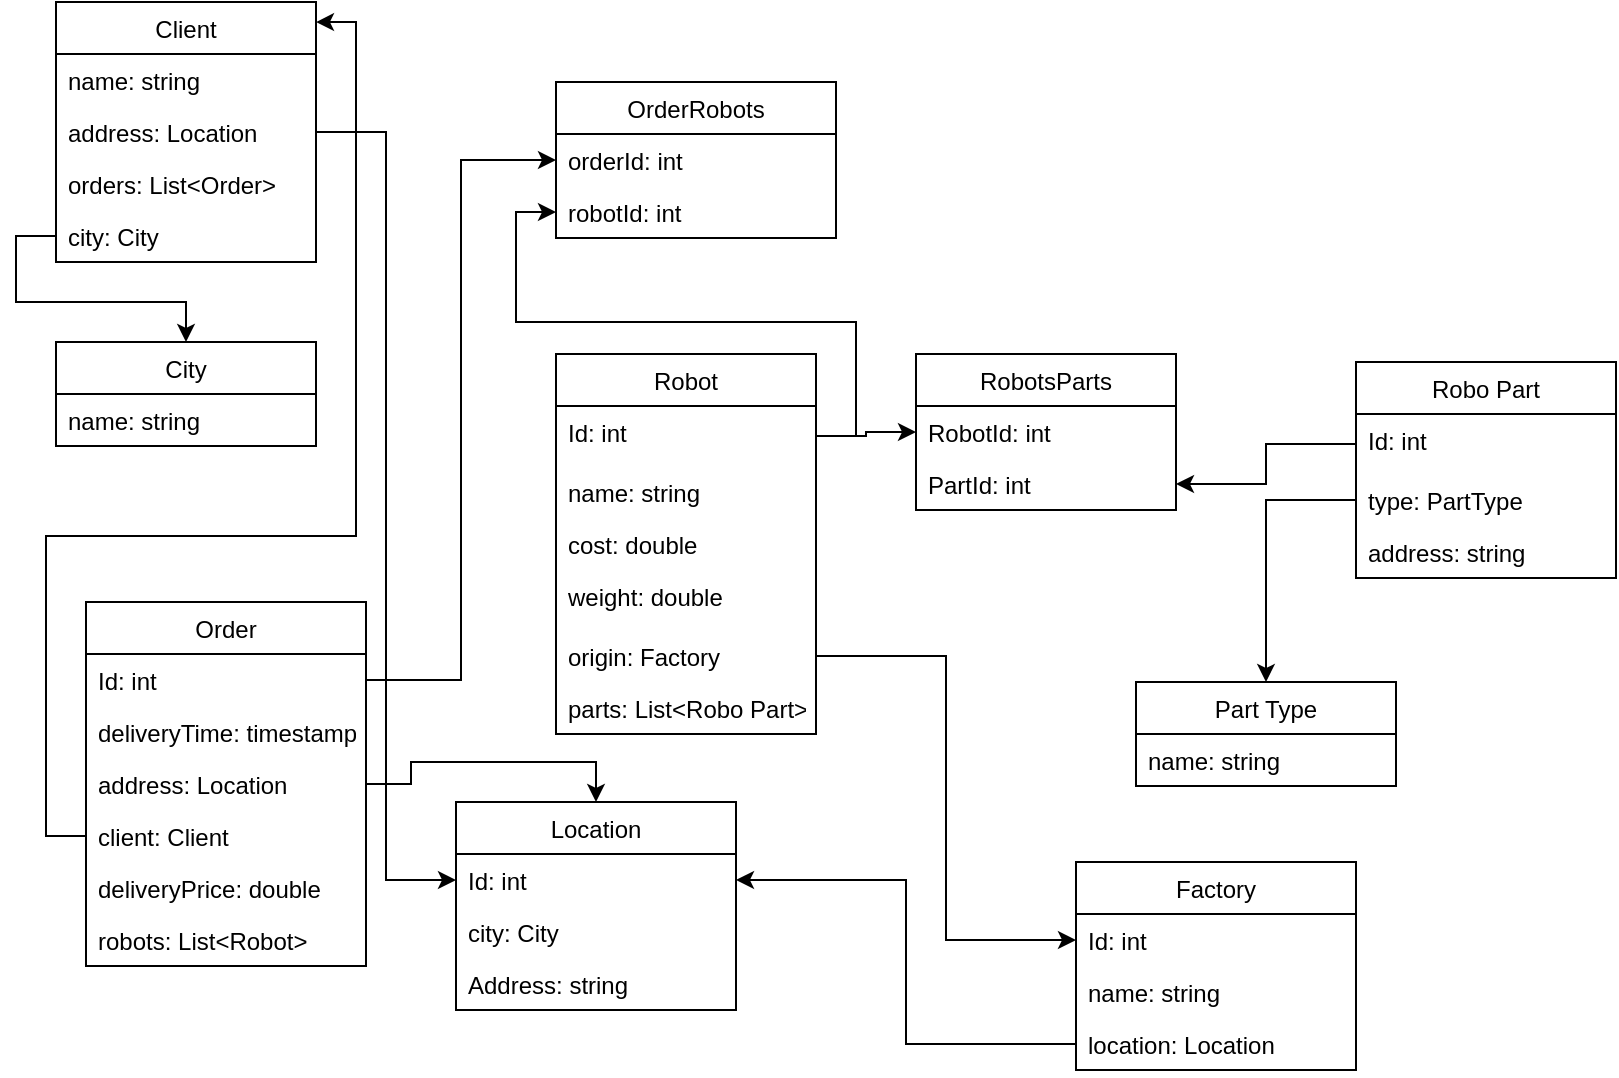<mxfile version="15.9.4" type="github">
  <diagram id="R2lEEEUBdFMjLlhIrx00" name="Page-1">
    <mxGraphModel dx="1278" dy="564" grid="1" gridSize="10" guides="1" tooltips="1" connect="1" arrows="1" fold="1" page="1" pageScale="1" pageWidth="850" pageHeight="1100" math="0" shadow="0" extFonts="Permanent Marker^https://fonts.googleapis.com/css?family=Permanent+Marker">
      <root>
        <mxCell id="0" />
        <mxCell id="1" parent="0" />
        <mxCell id="Xu-DrFmwCjmrhMtZ1j9y-1" value="Robo Part" style="swimlane;fontStyle=0;childLayout=stackLayout;horizontal=1;startSize=26;fillColor=none;horizontalStack=0;resizeParent=1;resizeParentMax=0;resizeLast=0;collapsible=1;marginBottom=0;" parent="1" vertex="1">
          <mxGeometry x="685" y="220" width="130" height="108" as="geometry">
            <mxRectangle x="130" y="120" width="60" height="26" as="alternateBounds" />
          </mxGeometry>
        </mxCell>
        <mxCell id="Xu-DrFmwCjmrhMtZ1j9y-30" value="Id: int" style="text;strokeColor=none;fillColor=none;spacingLeft=4;spacingRight=4;overflow=hidden;rotatable=0;points=[[0,0.5],[1,0.5]];portConstraint=eastwest;fontSize=12;" parent="Xu-DrFmwCjmrhMtZ1j9y-1" vertex="1">
          <mxGeometry y="26" width="130" height="30" as="geometry" />
        </mxCell>
        <mxCell id="Xu-DrFmwCjmrhMtZ1j9y-2" value="type: PartType" style="text;strokeColor=none;fillColor=none;align=left;verticalAlign=top;spacingLeft=4;spacingRight=4;overflow=hidden;rotatable=0;points=[[0,0.5],[1,0.5]];portConstraint=eastwest;" parent="Xu-DrFmwCjmrhMtZ1j9y-1" vertex="1">
          <mxGeometry y="56" width="130" height="26" as="geometry" />
        </mxCell>
        <mxCell id="Xu-DrFmwCjmrhMtZ1j9y-3" value="address: string" style="text;strokeColor=none;fillColor=none;align=left;verticalAlign=top;spacingLeft=4;spacingRight=4;overflow=hidden;rotatable=0;points=[[0,0.5],[1,0.5]];portConstraint=eastwest;" parent="Xu-DrFmwCjmrhMtZ1j9y-1" vertex="1">
          <mxGeometry y="82" width="130" height="26" as="geometry" />
        </mxCell>
        <mxCell id="Xu-DrFmwCjmrhMtZ1j9y-10" value="Robot" style="swimlane;fontStyle=0;childLayout=stackLayout;horizontal=1;startSize=26;fillColor=none;horizontalStack=0;resizeParent=1;resizeParentMax=0;resizeLast=0;collapsible=1;marginBottom=0;" parent="1" vertex="1">
          <mxGeometry x="285" y="216" width="130" height="190" as="geometry">
            <mxRectangle x="130" y="120" width="60" height="26" as="alternateBounds" />
          </mxGeometry>
        </mxCell>
        <mxCell id="Xu-DrFmwCjmrhMtZ1j9y-14" value="Id: int" style="text;strokeColor=none;fillColor=none;spacingLeft=4;spacingRight=4;overflow=hidden;rotatable=0;points=[[0,0.5],[1,0.5]];portConstraint=eastwest;fontSize=12;" parent="Xu-DrFmwCjmrhMtZ1j9y-10" vertex="1">
          <mxGeometry y="26" width="130" height="30" as="geometry" />
        </mxCell>
        <mxCell id="Xu-DrFmwCjmrhMtZ1j9y-11" value="name: string&#xa;" style="text;strokeColor=none;fillColor=none;align=left;verticalAlign=top;spacingLeft=4;spacingRight=4;overflow=hidden;rotatable=0;points=[[0,0.5],[1,0.5]];portConstraint=eastwest;" parent="Xu-DrFmwCjmrhMtZ1j9y-10" vertex="1">
          <mxGeometry y="56" width="130" height="26" as="geometry" />
        </mxCell>
        <mxCell id="Xu-DrFmwCjmrhMtZ1j9y-12" value="cost: double" style="text;strokeColor=none;fillColor=none;align=left;verticalAlign=top;spacingLeft=4;spacingRight=4;overflow=hidden;rotatable=0;points=[[0,0.5],[1,0.5]];portConstraint=eastwest;" parent="Xu-DrFmwCjmrhMtZ1j9y-10" vertex="1">
          <mxGeometry y="82" width="130" height="26" as="geometry" />
        </mxCell>
        <mxCell id="Xu-DrFmwCjmrhMtZ1j9y-15" value="weight: double&#xa;" style="text;strokeColor=none;fillColor=none;spacingLeft=4;spacingRight=4;overflow=hidden;rotatable=0;points=[[0,0.5],[1,0.5]];portConstraint=eastwest;fontSize=12;" parent="Xu-DrFmwCjmrhMtZ1j9y-10" vertex="1">
          <mxGeometry y="108" width="130" height="30" as="geometry" />
        </mxCell>
        <mxCell id="0Hs-5lpF6B2QI6nfrO63-44" value="origin: Factory" style="text;strokeColor=none;fillColor=none;align=left;verticalAlign=top;spacingLeft=4;spacingRight=4;overflow=hidden;rotatable=0;points=[[0,0.5],[1,0.5]];portConstraint=eastwest;" vertex="1" parent="Xu-DrFmwCjmrhMtZ1j9y-10">
          <mxGeometry y="138" width="130" height="26" as="geometry" />
        </mxCell>
        <mxCell id="Xu-DrFmwCjmrhMtZ1j9y-13" value="parts: List&lt;Robo Part&gt;" style="text;strokeColor=none;fillColor=none;align=left;verticalAlign=top;spacingLeft=4;spacingRight=4;overflow=hidden;rotatable=0;points=[[0,0.5],[1,0.5]];portConstraint=eastwest;" parent="Xu-DrFmwCjmrhMtZ1j9y-10" vertex="1">
          <mxGeometry y="164" width="130" height="26" as="geometry" />
        </mxCell>
        <mxCell id="Xu-DrFmwCjmrhMtZ1j9y-16" value="Client" style="swimlane;fontStyle=0;childLayout=stackLayout;horizontal=1;startSize=26;fillColor=none;horizontalStack=0;resizeParent=1;resizeParentMax=0;resizeLast=0;collapsible=1;marginBottom=0;" parent="1" vertex="1">
          <mxGeometry x="35" y="40" width="130" height="130" as="geometry">
            <mxRectangle x="130" y="120" width="60" height="26" as="alternateBounds" />
          </mxGeometry>
        </mxCell>
        <mxCell id="Xu-DrFmwCjmrhMtZ1j9y-17" value="name: string&#xa;" style="text;strokeColor=none;fillColor=none;align=left;verticalAlign=top;spacingLeft=4;spacingRight=4;overflow=hidden;rotatable=0;points=[[0,0.5],[1,0.5]];portConstraint=eastwest;" parent="Xu-DrFmwCjmrhMtZ1j9y-16" vertex="1">
          <mxGeometry y="26" width="130" height="26" as="geometry" />
        </mxCell>
        <mxCell id="Xu-DrFmwCjmrhMtZ1j9y-18" value="address: Location" style="text;strokeColor=none;fillColor=none;align=left;verticalAlign=top;spacingLeft=4;spacingRight=4;overflow=hidden;rotatable=0;points=[[0,0.5],[1,0.5]];portConstraint=eastwest;" parent="Xu-DrFmwCjmrhMtZ1j9y-16" vertex="1">
          <mxGeometry y="52" width="130" height="26" as="geometry" />
        </mxCell>
        <mxCell id="Xu-DrFmwCjmrhMtZ1j9y-19" value="orders: List&lt;Order&gt;" style="text;strokeColor=none;fillColor=none;align=left;verticalAlign=top;spacingLeft=4;spacingRight=4;overflow=hidden;rotatable=0;points=[[0,0.5],[1,0.5]];portConstraint=eastwest;" parent="Xu-DrFmwCjmrhMtZ1j9y-16" vertex="1">
          <mxGeometry y="78" width="130" height="26" as="geometry" />
        </mxCell>
        <mxCell id="0Hs-5lpF6B2QI6nfrO63-7" value="city: City" style="text;strokeColor=none;fillColor=none;align=left;verticalAlign=top;spacingLeft=4;spacingRight=4;overflow=hidden;rotatable=0;points=[[0,0.5],[1,0.5]];portConstraint=eastwest;" vertex="1" parent="Xu-DrFmwCjmrhMtZ1j9y-16">
          <mxGeometry y="104" width="130" height="26" as="geometry" />
        </mxCell>
        <mxCell id="Xu-DrFmwCjmrhMtZ1j9y-20" value="Part Type" style="swimlane;fontStyle=0;childLayout=stackLayout;horizontal=1;startSize=26;fillColor=none;horizontalStack=0;resizeParent=1;resizeParentMax=0;resizeLast=0;collapsible=1;marginBottom=0;" parent="1" vertex="1">
          <mxGeometry x="575" y="380" width="130" height="52" as="geometry">
            <mxRectangle x="130" y="120" width="60" height="26" as="alternateBounds" />
          </mxGeometry>
        </mxCell>
        <mxCell id="Xu-DrFmwCjmrhMtZ1j9y-21" value="name: string&#xa;" style="text;strokeColor=none;fillColor=none;align=left;verticalAlign=top;spacingLeft=4;spacingRight=4;overflow=hidden;rotatable=0;points=[[0,0.5],[1,0.5]];portConstraint=eastwest;" parent="Xu-DrFmwCjmrhMtZ1j9y-20" vertex="1">
          <mxGeometry y="26" width="130" height="26" as="geometry" />
        </mxCell>
        <mxCell id="Xu-DrFmwCjmrhMtZ1j9y-24" style="edgeStyle=orthogonalEdgeStyle;rounded=0;orthogonalLoop=1;jettySize=auto;html=1;entryX=0.5;entryY=0;entryDx=0;entryDy=0;" parent="1" source="Xu-DrFmwCjmrhMtZ1j9y-2" target="Xu-DrFmwCjmrhMtZ1j9y-20" edge="1">
          <mxGeometry relative="1" as="geometry" />
        </mxCell>
        <mxCell id="Xu-DrFmwCjmrhMtZ1j9y-25" value="RobotsParts" style="swimlane;fontStyle=0;childLayout=stackLayout;horizontal=1;startSize=26;fillColor=none;horizontalStack=0;resizeParent=1;resizeParentMax=0;resizeLast=0;collapsible=1;marginBottom=0;" parent="1" vertex="1">
          <mxGeometry x="465" y="216" width="130" height="78" as="geometry">
            <mxRectangle x="130" y="120" width="60" height="26" as="alternateBounds" />
          </mxGeometry>
        </mxCell>
        <mxCell id="Xu-DrFmwCjmrhMtZ1j9y-26" value="RobotId: int" style="text;strokeColor=none;fillColor=none;align=left;verticalAlign=top;spacingLeft=4;spacingRight=4;overflow=hidden;rotatable=0;points=[[0,0.5],[1,0.5]];portConstraint=eastwest;" parent="Xu-DrFmwCjmrhMtZ1j9y-25" vertex="1">
          <mxGeometry y="26" width="130" height="26" as="geometry" />
        </mxCell>
        <mxCell id="Xu-DrFmwCjmrhMtZ1j9y-27" value="PartId: int" style="text;strokeColor=none;fillColor=none;align=left;verticalAlign=top;spacingLeft=4;spacingRight=4;overflow=hidden;rotatable=0;points=[[0,0.5],[1,0.5]];portConstraint=eastwest;" parent="Xu-DrFmwCjmrhMtZ1j9y-25" vertex="1">
          <mxGeometry y="52" width="130" height="26" as="geometry" />
        </mxCell>
        <mxCell id="Xu-DrFmwCjmrhMtZ1j9y-29" style="edgeStyle=orthogonalEdgeStyle;rounded=0;orthogonalLoop=1;jettySize=auto;html=1;entryX=0;entryY=0.5;entryDx=0;entryDy=0;" parent="1" source="Xu-DrFmwCjmrhMtZ1j9y-14" target="Xu-DrFmwCjmrhMtZ1j9y-26" edge="1">
          <mxGeometry relative="1" as="geometry" />
        </mxCell>
        <mxCell id="Xu-DrFmwCjmrhMtZ1j9y-31" style="edgeStyle=orthogonalEdgeStyle;rounded=0;orthogonalLoop=1;jettySize=auto;html=1;entryX=1;entryY=0.5;entryDx=0;entryDy=0;" parent="1" source="Xu-DrFmwCjmrhMtZ1j9y-30" target="Xu-DrFmwCjmrhMtZ1j9y-27" edge="1">
          <mxGeometry relative="1" as="geometry" />
        </mxCell>
        <mxCell id="0Hs-5lpF6B2QI6nfrO63-2" value="City" style="swimlane;fontStyle=0;childLayout=stackLayout;horizontal=1;startSize=26;fillColor=none;horizontalStack=0;resizeParent=1;resizeParentMax=0;resizeLast=0;collapsible=1;marginBottom=0;" vertex="1" parent="1">
          <mxGeometry x="35" y="210" width="130" height="52" as="geometry">
            <mxRectangle x="130" y="120" width="60" height="26" as="alternateBounds" />
          </mxGeometry>
        </mxCell>
        <mxCell id="0Hs-5lpF6B2QI6nfrO63-3" value="name: string&#xa;" style="text;strokeColor=none;fillColor=none;align=left;verticalAlign=top;spacingLeft=4;spacingRight=4;overflow=hidden;rotatable=0;points=[[0,0.5],[1,0.5]];portConstraint=eastwest;" vertex="1" parent="0Hs-5lpF6B2QI6nfrO63-2">
          <mxGeometry y="26" width="130" height="26" as="geometry" />
        </mxCell>
        <mxCell id="0Hs-5lpF6B2QI6nfrO63-17" value="Location" style="swimlane;fontStyle=0;childLayout=stackLayout;horizontal=1;startSize=26;fillColor=none;horizontalStack=0;resizeParent=1;resizeParentMax=0;resizeLast=0;collapsible=1;marginBottom=0;" vertex="1" parent="1">
          <mxGeometry x="235" y="440" width="140" height="104" as="geometry" />
        </mxCell>
        <mxCell id="0Hs-5lpF6B2QI6nfrO63-34" value="Id: int" style="text;strokeColor=none;fillColor=none;align=left;verticalAlign=top;spacingLeft=4;spacingRight=4;overflow=hidden;rotatable=0;points=[[0,0.5],[1,0.5]];portConstraint=eastwest;" vertex="1" parent="0Hs-5lpF6B2QI6nfrO63-17">
          <mxGeometry y="26" width="140" height="26" as="geometry" />
        </mxCell>
        <mxCell id="0Hs-5lpF6B2QI6nfrO63-18" value="city: City" style="text;strokeColor=none;fillColor=none;align=left;verticalAlign=top;spacingLeft=4;spacingRight=4;overflow=hidden;rotatable=0;points=[[0,0.5],[1,0.5]];portConstraint=eastwest;" vertex="1" parent="0Hs-5lpF6B2QI6nfrO63-17">
          <mxGeometry y="52" width="140" height="26" as="geometry" />
        </mxCell>
        <mxCell id="0Hs-5lpF6B2QI6nfrO63-19" value="Address: string" style="text;strokeColor=none;fillColor=none;align=left;verticalAlign=top;spacingLeft=4;spacingRight=4;overflow=hidden;rotatable=0;points=[[0,0.5],[1,0.5]];portConstraint=eastwest;" vertex="1" parent="0Hs-5lpF6B2QI6nfrO63-17">
          <mxGeometry y="78" width="140" height="26" as="geometry" />
        </mxCell>
        <mxCell id="0Hs-5lpF6B2QI6nfrO63-21" value="OrderRobots" style="swimlane;fontStyle=0;childLayout=stackLayout;horizontal=1;startSize=26;fillColor=none;horizontalStack=0;resizeParent=1;resizeParentMax=0;resizeLast=0;collapsible=1;marginBottom=0;" vertex="1" parent="1">
          <mxGeometry x="285" y="80" width="140" height="78" as="geometry" />
        </mxCell>
        <mxCell id="0Hs-5lpF6B2QI6nfrO63-22" value="orderId: int" style="text;strokeColor=none;fillColor=none;align=left;verticalAlign=top;spacingLeft=4;spacingRight=4;overflow=hidden;rotatable=0;points=[[0,0.5],[1,0.5]];portConstraint=eastwest;" vertex="1" parent="0Hs-5lpF6B2QI6nfrO63-21">
          <mxGeometry y="26" width="140" height="26" as="geometry" />
        </mxCell>
        <mxCell id="0Hs-5lpF6B2QI6nfrO63-23" value="robotId: int" style="text;strokeColor=none;fillColor=none;align=left;verticalAlign=top;spacingLeft=4;spacingRight=4;overflow=hidden;rotatable=0;points=[[0,0.5],[1,0.5]];portConstraint=eastwest;" vertex="1" parent="0Hs-5lpF6B2QI6nfrO63-21">
          <mxGeometry y="52" width="140" height="26" as="geometry" />
        </mxCell>
        <mxCell id="0Hs-5lpF6B2QI6nfrO63-25" value="Order" style="swimlane;fontStyle=0;childLayout=stackLayout;horizontal=1;startSize=26;fillColor=none;horizontalStack=0;resizeParent=1;resizeParentMax=0;resizeLast=0;collapsible=1;marginBottom=0;" vertex="1" parent="1">
          <mxGeometry x="50" y="340" width="140" height="182" as="geometry" />
        </mxCell>
        <mxCell id="0Hs-5lpF6B2QI6nfrO63-26" value="Id: int" style="text;strokeColor=none;fillColor=none;align=left;verticalAlign=top;spacingLeft=4;spacingRight=4;overflow=hidden;rotatable=0;points=[[0,0.5],[1,0.5]];portConstraint=eastwest;" vertex="1" parent="0Hs-5lpF6B2QI6nfrO63-25">
          <mxGeometry y="26" width="140" height="26" as="geometry" />
        </mxCell>
        <mxCell id="0Hs-5lpF6B2QI6nfrO63-27" value="deliveryTime: timestamp" style="text;strokeColor=none;fillColor=none;align=left;verticalAlign=top;spacingLeft=4;spacingRight=4;overflow=hidden;rotatable=0;points=[[0,0.5],[1,0.5]];portConstraint=eastwest;" vertex="1" parent="0Hs-5lpF6B2QI6nfrO63-25">
          <mxGeometry y="52" width="140" height="26" as="geometry" />
        </mxCell>
        <mxCell id="0Hs-5lpF6B2QI6nfrO63-28" value="address: Location" style="text;strokeColor=none;fillColor=none;align=left;verticalAlign=top;spacingLeft=4;spacingRight=4;overflow=hidden;rotatable=0;points=[[0,0.5],[1,0.5]];portConstraint=eastwest;" vertex="1" parent="0Hs-5lpF6B2QI6nfrO63-25">
          <mxGeometry y="78" width="140" height="26" as="geometry" />
        </mxCell>
        <mxCell id="0Hs-5lpF6B2QI6nfrO63-35" value="client: Client" style="text;strokeColor=none;fillColor=none;align=left;verticalAlign=top;spacingLeft=4;spacingRight=4;overflow=hidden;rotatable=0;points=[[0,0.5],[1,0.5]];portConstraint=eastwest;" vertex="1" parent="0Hs-5lpF6B2QI6nfrO63-25">
          <mxGeometry y="104" width="140" height="26" as="geometry" />
        </mxCell>
        <mxCell id="0Hs-5lpF6B2QI6nfrO63-38" value="deliveryPrice: double" style="text;strokeColor=none;fillColor=none;align=left;verticalAlign=top;spacingLeft=4;spacingRight=4;overflow=hidden;rotatable=0;points=[[0,0.5],[1,0.5]];portConstraint=eastwest;" vertex="1" parent="0Hs-5lpF6B2QI6nfrO63-25">
          <mxGeometry y="130" width="140" height="26" as="geometry" />
        </mxCell>
        <mxCell id="0Hs-5lpF6B2QI6nfrO63-29" value="robots: List&lt;Robot&gt;" style="text;strokeColor=none;fillColor=none;align=left;verticalAlign=top;spacingLeft=4;spacingRight=4;overflow=hidden;rotatable=0;points=[[0,0.5],[1,0.5]];portConstraint=eastwest;" vertex="1" parent="0Hs-5lpF6B2QI6nfrO63-25">
          <mxGeometry y="156" width="140" height="26" as="geometry" />
        </mxCell>
        <mxCell id="0Hs-5lpF6B2QI6nfrO63-30" style="edgeStyle=orthogonalEdgeStyle;rounded=0;orthogonalLoop=1;jettySize=auto;html=1;exitX=1;exitY=0.5;exitDx=0;exitDy=0;" edge="1" parent="1" source="0Hs-5lpF6B2QI6nfrO63-26" target="0Hs-5lpF6B2QI6nfrO63-22">
          <mxGeometry relative="1" as="geometry" />
        </mxCell>
        <mxCell id="0Hs-5lpF6B2QI6nfrO63-31" style="edgeStyle=orthogonalEdgeStyle;rounded=0;orthogonalLoop=1;jettySize=auto;html=1;exitX=1;exitY=0.5;exitDx=0;exitDy=0;entryX=0;entryY=0.5;entryDx=0;entryDy=0;" edge="1" parent="1" source="Xu-DrFmwCjmrhMtZ1j9y-14" target="0Hs-5lpF6B2QI6nfrO63-23">
          <mxGeometry relative="1" as="geometry" />
        </mxCell>
        <mxCell id="0Hs-5lpF6B2QI6nfrO63-32" style="edgeStyle=orthogonalEdgeStyle;rounded=0;orthogonalLoop=1;jettySize=auto;html=1;entryX=0.5;entryY=0;entryDx=0;entryDy=0;" edge="1" parent="1" source="0Hs-5lpF6B2QI6nfrO63-28" target="0Hs-5lpF6B2QI6nfrO63-17">
          <mxGeometry relative="1" as="geometry" />
        </mxCell>
        <mxCell id="0Hs-5lpF6B2QI6nfrO63-36" style="edgeStyle=orthogonalEdgeStyle;rounded=0;orthogonalLoop=1;jettySize=auto;html=1;exitX=0;exitY=0.5;exitDx=0;exitDy=0;entryX=1;entryY=0.077;entryDx=0;entryDy=0;entryPerimeter=0;" edge="1" parent="1" source="0Hs-5lpF6B2QI6nfrO63-35" target="Xu-DrFmwCjmrhMtZ1j9y-16">
          <mxGeometry relative="1" as="geometry" />
        </mxCell>
        <mxCell id="0Hs-5lpF6B2QI6nfrO63-37" style="edgeStyle=orthogonalEdgeStyle;rounded=0;orthogonalLoop=1;jettySize=auto;html=1;exitX=0;exitY=0.5;exitDx=0;exitDy=0;entryX=0.5;entryY=0;entryDx=0;entryDy=0;" edge="1" parent="1" source="0Hs-5lpF6B2QI6nfrO63-7" target="0Hs-5lpF6B2QI6nfrO63-2">
          <mxGeometry relative="1" as="geometry" />
        </mxCell>
        <mxCell id="0Hs-5lpF6B2QI6nfrO63-39" value="Factory" style="swimlane;fontStyle=0;childLayout=stackLayout;horizontal=1;startSize=26;fillColor=none;horizontalStack=0;resizeParent=1;resizeParentMax=0;resizeLast=0;collapsible=1;marginBottom=0;" vertex="1" parent="1">
          <mxGeometry x="545" y="470" width="140" height="104" as="geometry" />
        </mxCell>
        <mxCell id="0Hs-5lpF6B2QI6nfrO63-40" value="Id: int" style="text;strokeColor=none;fillColor=none;align=left;verticalAlign=top;spacingLeft=4;spacingRight=4;overflow=hidden;rotatable=0;points=[[0,0.5],[1,0.5]];portConstraint=eastwest;" vertex="1" parent="0Hs-5lpF6B2QI6nfrO63-39">
          <mxGeometry y="26" width="140" height="26" as="geometry" />
        </mxCell>
        <mxCell id="0Hs-5lpF6B2QI6nfrO63-41" value="name: string" style="text;strokeColor=none;fillColor=none;align=left;verticalAlign=top;spacingLeft=4;spacingRight=4;overflow=hidden;rotatable=0;points=[[0,0.5],[1,0.5]];portConstraint=eastwest;" vertex="1" parent="0Hs-5lpF6B2QI6nfrO63-39">
          <mxGeometry y="52" width="140" height="26" as="geometry" />
        </mxCell>
        <mxCell id="0Hs-5lpF6B2QI6nfrO63-42" value="location: Location" style="text;strokeColor=none;fillColor=none;align=left;verticalAlign=top;spacingLeft=4;spacingRight=4;overflow=hidden;rotatable=0;points=[[0,0.5],[1,0.5]];portConstraint=eastwest;" vertex="1" parent="0Hs-5lpF6B2QI6nfrO63-39">
          <mxGeometry y="78" width="140" height="26" as="geometry" />
        </mxCell>
        <mxCell id="0Hs-5lpF6B2QI6nfrO63-43" style="edgeStyle=orthogonalEdgeStyle;rounded=0;orthogonalLoop=1;jettySize=auto;html=1;exitX=0;exitY=0.5;exitDx=0;exitDy=0;entryX=1;entryY=0.5;entryDx=0;entryDy=0;" edge="1" parent="1" source="0Hs-5lpF6B2QI6nfrO63-42" target="0Hs-5lpF6B2QI6nfrO63-34">
          <mxGeometry relative="1" as="geometry" />
        </mxCell>
        <mxCell id="0Hs-5lpF6B2QI6nfrO63-46" style="edgeStyle=orthogonalEdgeStyle;rounded=0;orthogonalLoop=1;jettySize=auto;html=1;exitX=1;exitY=0.5;exitDx=0;exitDy=0;entryX=0;entryY=0.5;entryDx=0;entryDy=0;" edge="1" parent="1" source="0Hs-5lpF6B2QI6nfrO63-44" target="0Hs-5lpF6B2QI6nfrO63-40">
          <mxGeometry relative="1" as="geometry" />
        </mxCell>
        <mxCell id="0Hs-5lpF6B2QI6nfrO63-47" style="edgeStyle=orthogonalEdgeStyle;rounded=0;orthogonalLoop=1;jettySize=auto;html=1;exitX=1;exitY=0.5;exitDx=0;exitDy=0;entryX=0;entryY=0.5;entryDx=0;entryDy=0;" edge="1" parent="1" source="Xu-DrFmwCjmrhMtZ1j9y-18" target="0Hs-5lpF6B2QI6nfrO63-34">
          <mxGeometry relative="1" as="geometry" />
        </mxCell>
      </root>
    </mxGraphModel>
  </diagram>
</mxfile>
